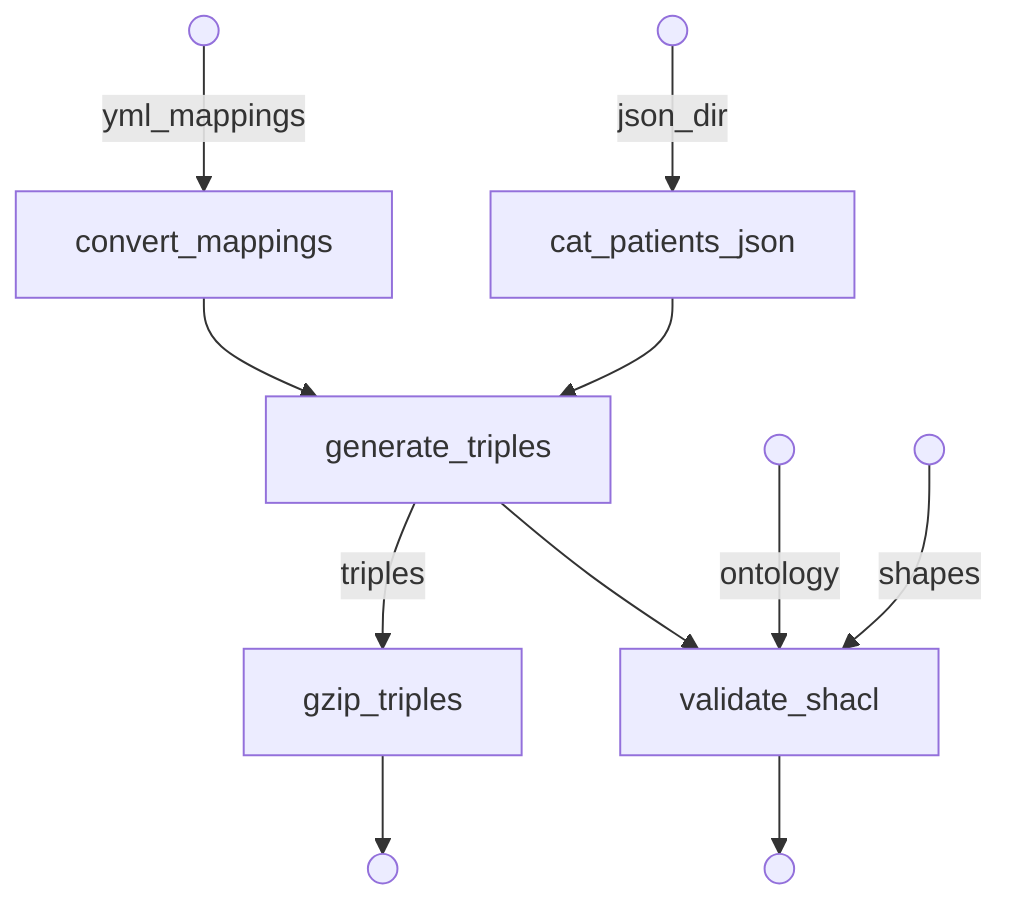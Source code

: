 flowchart TD
    p0(( ))
    p1[cat_patients_json]
    p2(( ))
    p3[convert_mappings]
    p4[generate_triples]
    p5(( ))
    p6(( ))
    p7[validate_shacl]
    p8(( ))
    p9[gzip_triples]
    p10(( ))
    p0 -->|json_dir| p1
    p1 --> p4
    p2 -->|yml_mappings| p3
    p3 --> p4
    p4 --> p7
    p5 -->|ontology| p7
    p6 -->|shapes| p7
    p7 --> p8
    p4 -->|triples| p9
    p9 --> p10